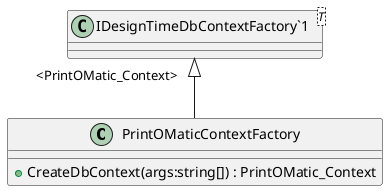 @startuml
class PrintOMaticContextFactory {
    + CreateDbContext(args:string[]) : PrintOMatic_Context
}
class "IDesignTimeDbContextFactory`1"<T> {
}
"IDesignTimeDbContextFactory`1" "<PrintOMatic_Context>" <|-- PrintOMaticContextFactory
@enduml

